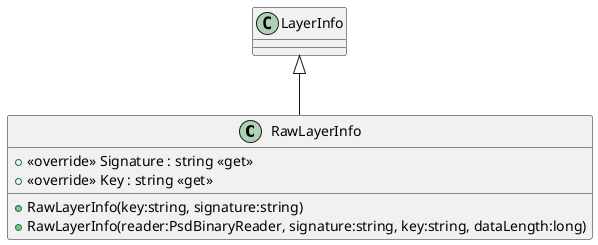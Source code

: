 @startuml
class RawLayerInfo {
    + <<override>> Signature : string <<get>>
    + <<override>> Key : string <<get>>
    + RawLayerInfo(key:string, signature:string)
    + RawLayerInfo(reader:PsdBinaryReader, signature:string, key:string, dataLength:long)
}
LayerInfo <|-- RawLayerInfo
@enduml
